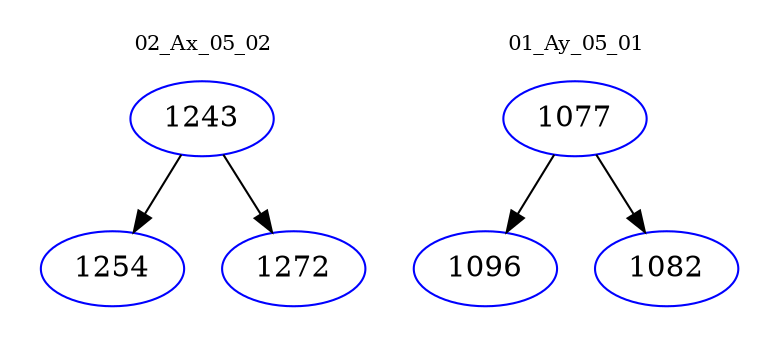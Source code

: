 digraph{
subgraph cluster_0 {
color = white
label = "02_Ax_05_02";
fontsize=10;
T0_1243 [label="1243", color="blue"]
T0_1243 -> T0_1254 [color="black"]
T0_1254 [label="1254", color="blue"]
T0_1243 -> T0_1272 [color="black"]
T0_1272 [label="1272", color="blue"]
}
subgraph cluster_1 {
color = white
label = "01_Ay_05_01";
fontsize=10;
T1_1077 [label="1077", color="blue"]
T1_1077 -> T1_1096 [color="black"]
T1_1096 [label="1096", color="blue"]
T1_1077 -> T1_1082 [color="black"]
T1_1082 [label="1082", color="blue"]
}
}
